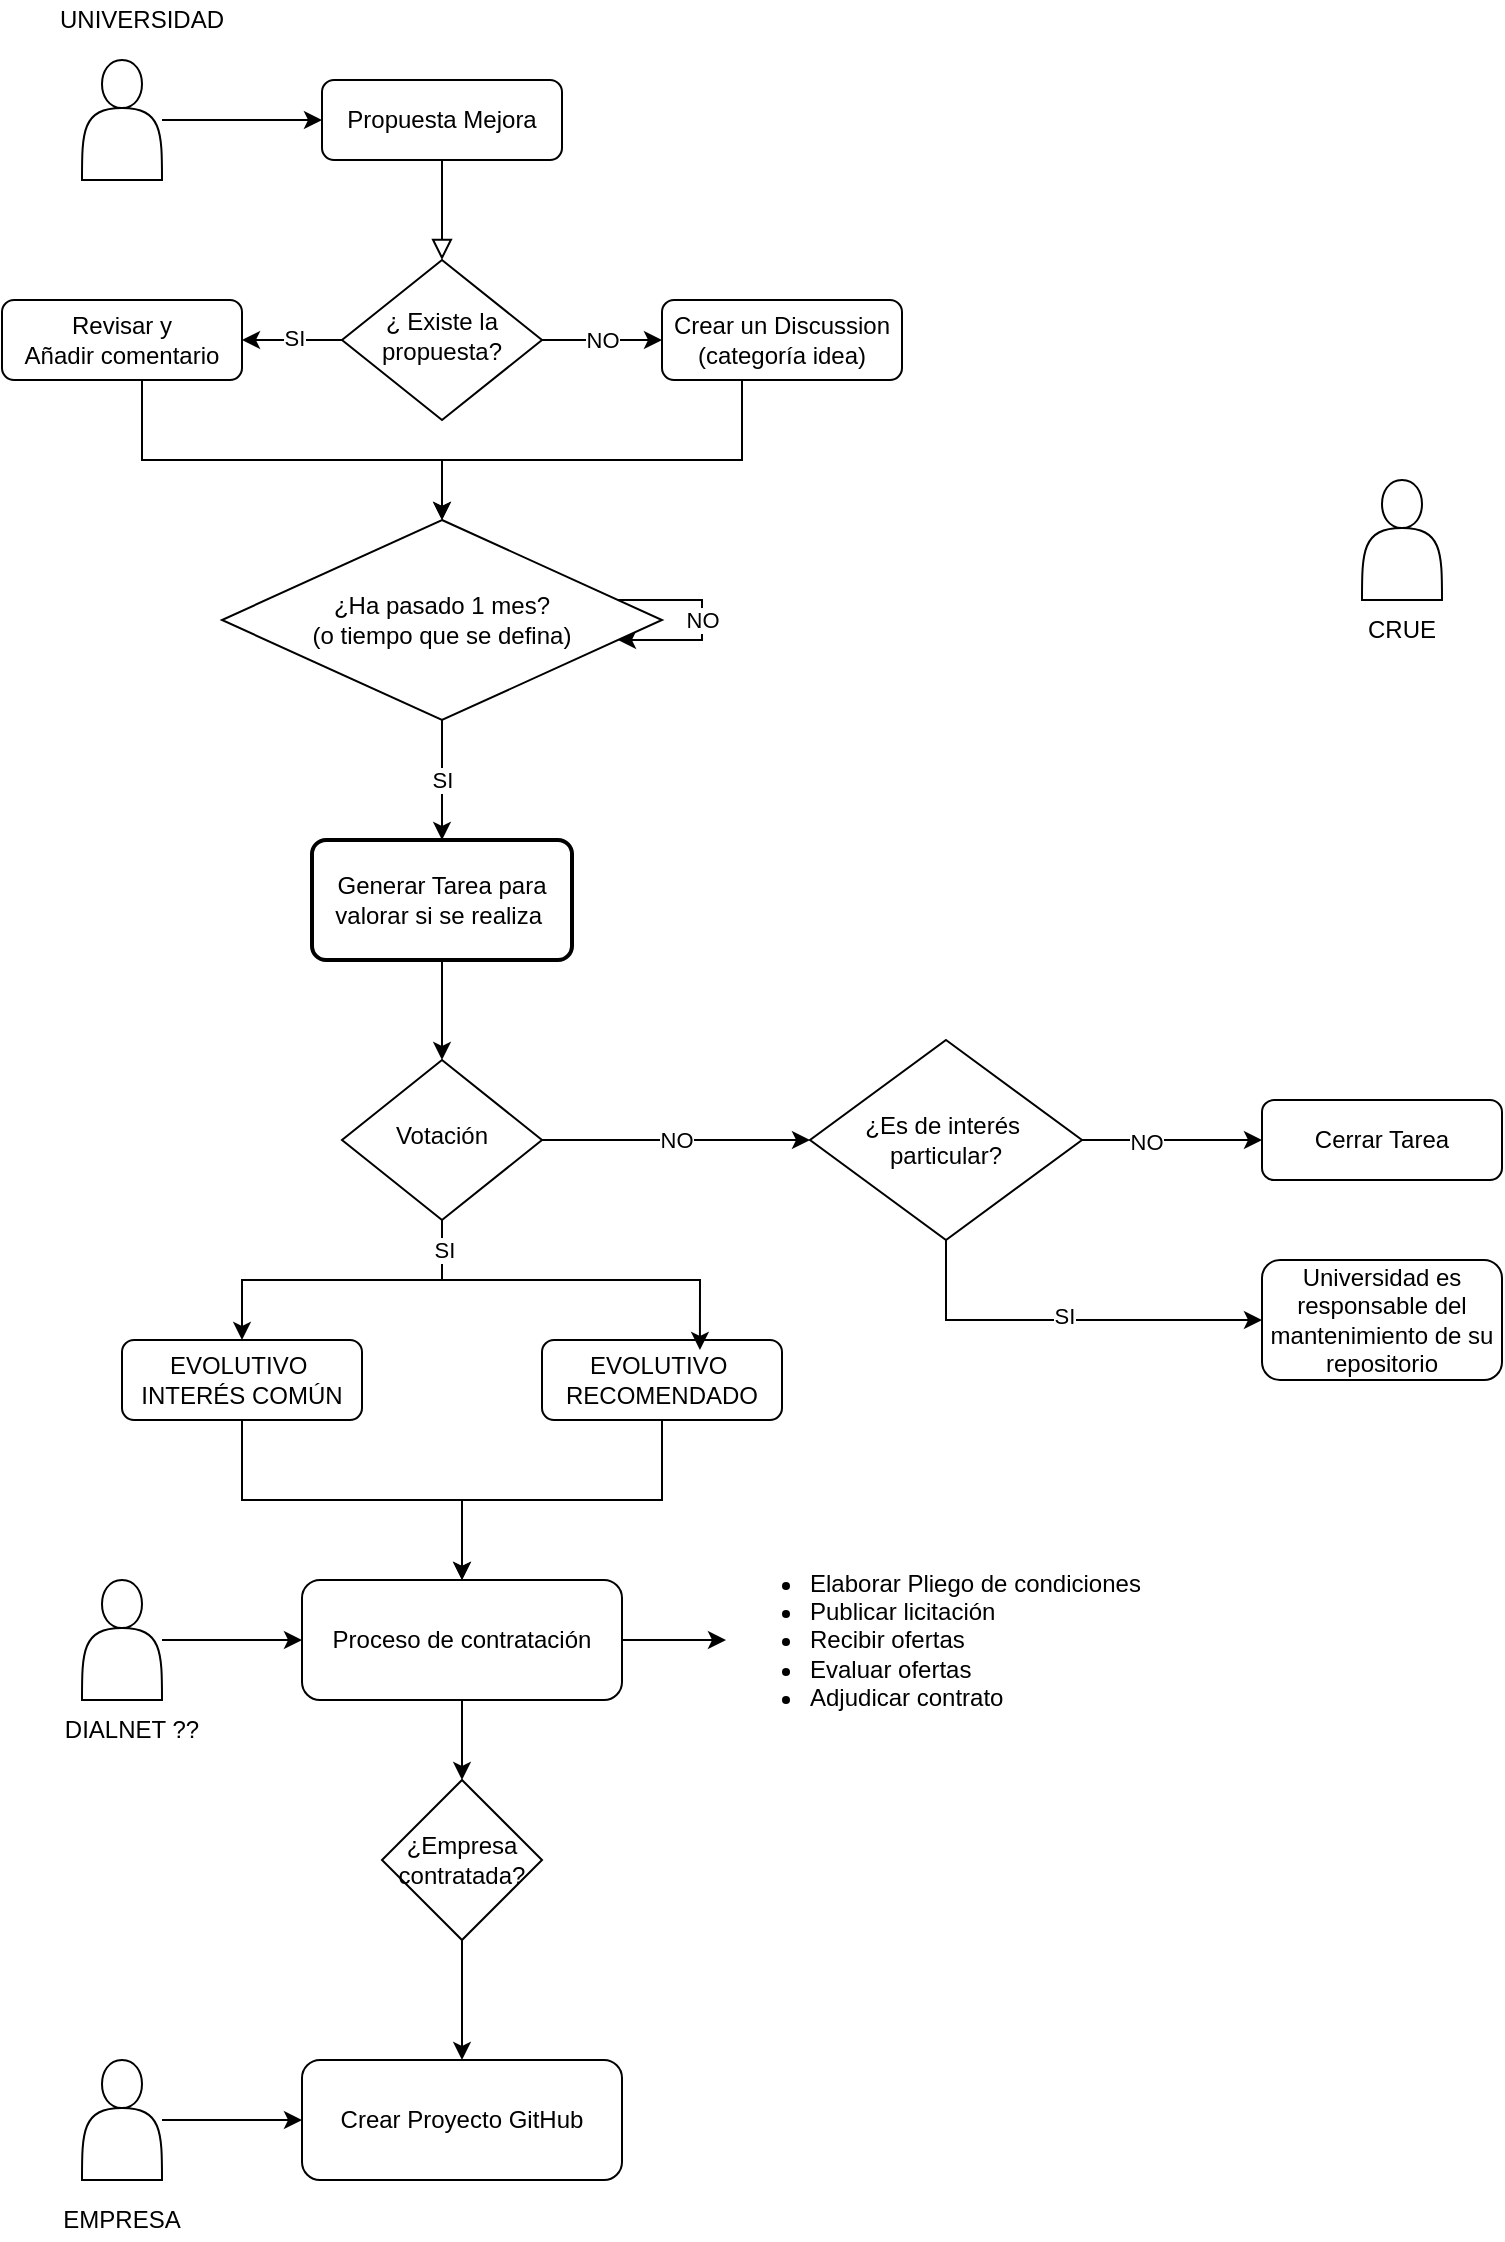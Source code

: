 <mxfile version="24.7.17">
  <diagram id="C5RBs43oDa-KdzZeNtuy" name="Page-1">
    <mxGraphModel dx="1434" dy="940" grid="1" gridSize="10" guides="1" tooltips="1" connect="1" arrows="1" fold="1" page="1" pageScale="1" pageWidth="827" pageHeight="1169" math="0" shadow="0">
      <root>
        <mxCell id="WIyWlLk6GJQsqaUBKTNV-0" />
        <mxCell id="WIyWlLk6GJQsqaUBKTNV-1" parent="WIyWlLk6GJQsqaUBKTNV-0" />
        <mxCell id="WIyWlLk6GJQsqaUBKTNV-2" value="" style="rounded=0;html=1;jettySize=auto;orthogonalLoop=1;fontSize=11;endArrow=block;endFill=0;endSize=8;strokeWidth=1;shadow=0;labelBackgroundColor=none;edgeStyle=orthogonalEdgeStyle;" parent="WIyWlLk6GJQsqaUBKTNV-1" source="WIyWlLk6GJQsqaUBKTNV-3" target="WIyWlLk6GJQsqaUBKTNV-6" edge="1">
          <mxGeometry relative="1" as="geometry" />
        </mxCell>
        <mxCell id="WIyWlLk6GJQsqaUBKTNV-3" value="Propuesta Mejora" style="rounded=1;whiteSpace=wrap;html=1;fontSize=12;glass=0;strokeWidth=1;shadow=0;" parent="WIyWlLk6GJQsqaUBKTNV-1" vertex="1">
          <mxGeometry x="170" y="80" width="120" height="40" as="geometry" />
        </mxCell>
        <mxCell id="33UTWkigAqrjBSKpSig2-37" value="NO" style="edgeStyle=orthogonalEdgeStyle;rounded=0;orthogonalLoop=1;jettySize=auto;html=1;" edge="1" parent="WIyWlLk6GJQsqaUBKTNV-1" source="WIyWlLk6GJQsqaUBKTNV-6" target="WIyWlLk6GJQsqaUBKTNV-7">
          <mxGeometry relative="1" as="geometry" />
        </mxCell>
        <mxCell id="33UTWkigAqrjBSKpSig2-40" value="" style="edgeStyle=orthogonalEdgeStyle;rounded=0;orthogonalLoop=1;jettySize=auto;html=1;" edge="1" parent="WIyWlLk6GJQsqaUBKTNV-1" source="WIyWlLk6GJQsqaUBKTNV-6" target="33UTWkigAqrjBSKpSig2-3">
          <mxGeometry relative="1" as="geometry" />
        </mxCell>
        <mxCell id="33UTWkigAqrjBSKpSig2-41" value="SI" style="edgeLabel;html=1;align=center;verticalAlign=middle;resizable=0;points=[];" vertex="1" connectable="0" parent="33UTWkigAqrjBSKpSig2-40">
          <mxGeometry x="-0.05" y="-1" relative="1" as="geometry">
            <mxPoint as="offset" />
          </mxGeometry>
        </mxCell>
        <mxCell id="WIyWlLk6GJQsqaUBKTNV-6" value="¿ Existe la propuesta?" style="rhombus;whiteSpace=wrap;html=1;shadow=0;fontFamily=Helvetica;fontSize=12;align=center;strokeWidth=1;spacing=6;spacingTop=-4;" parent="WIyWlLk6GJQsqaUBKTNV-1" vertex="1">
          <mxGeometry x="180" y="170" width="100" height="80" as="geometry" />
        </mxCell>
        <mxCell id="WIyWlLk6GJQsqaUBKTNV-7" value="Crear un Discussion&lt;div&gt;(categoría idea)&lt;/div&gt;" style="rounded=1;whiteSpace=wrap;html=1;fontSize=12;glass=0;strokeWidth=1;shadow=0;" parent="WIyWlLk6GJQsqaUBKTNV-1" vertex="1">
          <mxGeometry x="340" y="190" width="120" height="40" as="geometry" />
        </mxCell>
        <mxCell id="33UTWkigAqrjBSKpSig2-35" value="NO" style="edgeStyle=orthogonalEdgeStyle;rounded=0;orthogonalLoop=1;jettySize=auto;html=1;" edge="1" parent="WIyWlLk6GJQsqaUBKTNV-1" source="WIyWlLk6GJQsqaUBKTNV-10" target="33UTWkigAqrjBSKpSig2-47">
          <mxGeometry relative="1" as="geometry">
            <mxPoint x="360" y="610" as="targetPoint" />
          </mxGeometry>
        </mxCell>
        <mxCell id="33UTWkigAqrjBSKpSig2-44" style="edgeStyle=orthogonalEdgeStyle;rounded=0;orthogonalLoop=1;jettySize=auto;html=1;exitX=0.5;exitY=1;exitDx=0;exitDy=0;entryX=0.5;entryY=0;entryDx=0;entryDy=0;" edge="1" parent="WIyWlLk6GJQsqaUBKTNV-1" source="WIyWlLk6GJQsqaUBKTNV-10" target="WIyWlLk6GJQsqaUBKTNV-11">
          <mxGeometry relative="1" as="geometry" />
        </mxCell>
        <mxCell id="WIyWlLk6GJQsqaUBKTNV-10" value="Votación" style="rhombus;whiteSpace=wrap;html=1;shadow=0;fontFamily=Helvetica;fontSize=12;align=center;strokeWidth=1;spacing=6;spacingTop=-4;" parent="WIyWlLk6GJQsqaUBKTNV-1" vertex="1">
          <mxGeometry x="180" y="570" width="100" height="80" as="geometry" />
        </mxCell>
        <mxCell id="33UTWkigAqrjBSKpSig2-61" style="edgeStyle=orthogonalEdgeStyle;rounded=0;orthogonalLoop=1;jettySize=auto;html=1;entryX=0.5;entryY=0;entryDx=0;entryDy=0;" edge="1" parent="WIyWlLk6GJQsqaUBKTNV-1" source="WIyWlLk6GJQsqaUBKTNV-11" target="33UTWkigAqrjBSKpSig2-60">
          <mxGeometry relative="1" as="geometry" />
        </mxCell>
        <mxCell id="WIyWlLk6GJQsqaUBKTNV-11" value="EVOLUTIVO&amp;nbsp;&lt;div&gt;INTERÉS COMÚN&lt;/div&gt;" style="rounded=1;whiteSpace=wrap;html=1;fontSize=12;glass=0;strokeWidth=1;shadow=0;" parent="WIyWlLk6GJQsqaUBKTNV-1" vertex="1">
          <mxGeometry x="70" y="710" width="120" height="40" as="geometry" />
        </mxCell>
        <mxCell id="WIyWlLk6GJQsqaUBKTNV-12" value="Cerrar Tarea" style="rounded=1;whiteSpace=wrap;html=1;fontSize=12;glass=0;strokeWidth=1;shadow=0;" parent="WIyWlLk6GJQsqaUBKTNV-1" vertex="1">
          <mxGeometry x="640" y="590" width="120" height="40" as="geometry" />
        </mxCell>
        <mxCell id="33UTWkigAqrjBSKpSig2-1" style="edgeStyle=orthogonalEdgeStyle;rounded=0;orthogonalLoop=1;jettySize=auto;html=1;entryX=0;entryY=0.5;entryDx=0;entryDy=0;" edge="1" parent="WIyWlLk6GJQsqaUBKTNV-1" source="33UTWkigAqrjBSKpSig2-0" target="WIyWlLk6GJQsqaUBKTNV-3">
          <mxGeometry relative="1" as="geometry" />
        </mxCell>
        <mxCell id="33UTWkigAqrjBSKpSig2-0" value="" style="shape=actor;whiteSpace=wrap;html=1;" vertex="1" parent="WIyWlLk6GJQsqaUBKTNV-1">
          <mxGeometry x="50" y="70" width="40" height="60" as="geometry" />
        </mxCell>
        <UserObject label="UNIVERSIDAD" placeholders="1" name="Variable" id="33UTWkigAqrjBSKpSig2-2">
          <mxCell style="text;html=1;strokeColor=none;fillColor=none;align=center;verticalAlign=middle;whiteSpace=wrap;overflow=hidden;" vertex="1" parent="WIyWlLk6GJQsqaUBKTNV-1">
            <mxGeometry x="30" y="40" width="100" height="20" as="geometry" />
          </mxCell>
        </UserObject>
        <mxCell id="33UTWkigAqrjBSKpSig2-56" value="" style="edgeStyle=orthogonalEdgeStyle;rounded=0;orthogonalLoop=1;jettySize=auto;html=1;" edge="1" parent="WIyWlLk6GJQsqaUBKTNV-1" source="33UTWkigAqrjBSKpSig2-3" target="33UTWkigAqrjBSKpSig2-16">
          <mxGeometry relative="1" as="geometry">
            <mxPoint x="80" y="300" as="targetPoint" />
            <Array as="points">
              <mxPoint x="80" y="270" />
              <mxPoint x="230" y="270" />
            </Array>
          </mxGeometry>
        </mxCell>
        <mxCell id="33UTWkigAqrjBSKpSig2-3" value="Revisar y&lt;div&gt;Añadir comentario&lt;/div&gt;" style="rounded=1;whiteSpace=wrap;html=1;fontSize=12;glass=0;strokeWidth=1;shadow=0;" vertex="1" parent="WIyWlLk6GJQsqaUBKTNV-1">
          <mxGeometry x="10" y="190" width="120" height="40" as="geometry" />
        </mxCell>
        <mxCell id="33UTWkigAqrjBSKpSig2-14" style="edgeStyle=orthogonalEdgeStyle;rounded=0;orthogonalLoop=1;jettySize=auto;html=1;entryX=0.5;entryY=0;entryDx=0;entryDy=0;exitX=0.5;exitY=1;exitDx=0;exitDy=0;" edge="1" parent="WIyWlLk6GJQsqaUBKTNV-1" source="WIyWlLk6GJQsqaUBKTNV-7" target="33UTWkigAqrjBSKpSig2-16">
          <mxGeometry relative="1" as="geometry">
            <mxPoint x="280" y="335" as="targetPoint" />
            <Array as="points">
              <mxPoint x="380" y="230" />
              <mxPoint x="380" y="270" />
              <mxPoint x="230" y="270" />
            </Array>
          </mxGeometry>
        </mxCell>
        <mxCell id="33UTWkigAqrjBSKpSig2-29" value="NO" style="edgeStyle=orthogonalEdgeStyle;rounded=0;orthogonalLoop=1;jettySize=auto;html=1;elbow=vertical;" edge="1" parent="WIyWlLk6GJQsqaUBKTNV-1" source="33UTWkigAqrjBSKpSig2-16" target="33UTWkigAqrjBSKpSig2-16">
          <mxGeometry relative="1" as="geometry">
            <mxPoint x="410" y="350" as="targetPoint" />
          </mxGeometry>
        </mxCell>
        <mxCell id="33UTWkigAqrjBSKpSig2-36" value="SI" style="edgeStyle=orthogonalEdgeStyle;rounded=0;orthogonalLoop=1;jettySize=auto;html=1;" edge="1" parent="WIyWlLk6GJQsqaUBKTNV-1" source="33UTWkigAqrjBSKpSig2-16" target="33UTWkigAqrjBSKpSig2-23">
          <mxGeometry relative="1" as="geometry" />
        </mxCell>
        <mxCell id="33UTWkigAqrjBSKpSig2-16" value="¿Ha pasado 1 mes?&lt;div&gt;(o tiempo que se defina)&lt;/div&gt;" style="rhombus;whiteSpace=wrap;html=1;" vertex="1" parent="WIyWlLk6GJQsqaUBKTNV-1">
          <mxGeometry x="120" y="300" width="220" height="100" as="geometry" />
        </mxCell>
        <mxCell id="33UTWkigAqrjBSKpSig2-32" value="" style="edgeStyle=orthogonalEdgeStyle;rounded=0;orthogonalLoop=1;jettySize=auto;html=1;" edge="1" parent="WIyWlLk6GJQsqaUBKTNV-1" source="33UTWkigAqrjBSKpSig2-23" target="WIyWlLk6GJQsqaUBKTNV-10">
          <mxGeometry relative="1" as="geometry" />
        </mxCell>
        <mxCell id="33UTWkigAqrjBSKpSig2-23" value="Generar Tarea para valorar si se realiza&amp;nbsp;" style="rounded=1;whiteSpace=wrap;html=1;absoluteArcSize=1;arcSize=14;strokeWidth=2;" vertex="1" parent="WIyWlLk6GJQsqaUBKTNV-1">
          <mxGeometry x="165" y="460" width="130" height="60" as="geometry" />
        </mxCell>
        <mxCell id="33UTWkigAqrjBSKpSig2-62" style="edgeStyle=orthogonalEdgeStyle;rounded=0;orthogonalLoop=1;jettySize=auto;html=1;entryX=0.5;entryY=0;entryDx=0;entryDy=0;" edge="1" parent="WIyWlLk6GJQsqaUBKTNV-1" source="33UTWkigAqrjBSKpSig2-33" target="33UTWkigAqrjBSKpSig2-60">
          <mxGeometry relative="1" as="geometry" />
        </mxCell>
        <mxCell id="33UTWkigAqrjBSKpSig2-33" value="EVOLUTIVO&amp;nbsp;&lt;div&gt;RECOMENDADO&lt;/div&gt;" style="rounded=1;whiteSpace=wrap;html=1;fontSize=12;glass=0;strokeWidth=1;shadow=0;" vertex="1" parent="WIyWlLk6GJQsqaUBKTNV-1">
          <mxGeometry x="280" y="710" width="120" height="40" as="geometry" />
        </mxCell>
        <mxCell id="33UTWkigAqrjBSKpSig2-43" style="edgeStyle=orthogonalEdgeStyle;rounded=0;orthogonalLoop=1;jettySize=auto;html=1;exitX=0.5;exitY=1;exitDx=0;exitDy=0;entryX=0.658;entryY=0.125;entryDx=0;entryDy=0;entryPerimeter=0;" edge="1" parent="WIyWlLk6GJQsqaUBKTNV-1" source="WIyWlLk6GJQsqaUBKTNV-10" target="33UTWkigAqrjBSKpSig2-33">
          <mxGeometry relative="1" as="geometry" />
        </mxCell>
        <mxCell id="33UTWkigAqrjBSKpSig2-45" value="SI" style="edgeLabel;html=1;align=center;verticalAlign=middle;resizable=0;points=[];" vertex="1" connectable="0" parent="33UTWkigAqrjBSKpSig2-43">
          <mxGeometry x="-0.845" y="1" relative="1" as="geometry">
            <mxPoint as="offset" />
          </mxGeometry>
        </mxCell>
        <mxCell id="33UTWkigAqrjBSKpSig2-49" value="" style="edgeStyle=orthogonalEdgeStyle;rounded=0;orthogonalLoop=1;jettySize=auto;html=1;" edge="1" parent="WIyWlLk6GJQsqaUBKTNV-1" source="33UTWkigAqrjBSKpSig2-47" target="WIyWlLk6GJQsqaUBKTNV-12">
          <mxGeometry relative="1" as="geometry" />
        </mxCell>
        <mxCell id="33UTWkigAqrjBSKpSig2-54" value="NO" style="edgeLabel;html=1;align=center;verticalAlign=middle;resizable=0;points=[];" vertex="1" connectable="0" parent="33UTWkigAqrjBSKpSig2-49">
          <mxGeometry x="-0.289" y="-1" relative="1" as="geometry">
            <mxPoint as="offset" />
          </mxGeometry>
        </mxCell>
        <mxCell id="33UTWkigAqrjBSKpSig2-51" value="" style="edgeStyle=orthogonalEdgeStyle;rounded=0;orthogonalLoop=1;jettySize=auto;html=1;entryX=0;entryY=0.5;entryDx=0;entryDy=0;exitX=0.5;exitY=1;exitDx=0;exitDy=0;" edge="1" parent="WIyWlLk6GJQsqaUBKTNV-1" source="33UTWkigAqrjBSKpSig2-47" target="33UTWkigAqrjBSKpSig2-48">
          <mxGeometry relative="1" as="geometry">
            <mxPoint x="482" y="760" as="targetPoint" />
          </mxGeometry>
        </mxCell>
        <mxCell id="33UTWkigAqrjBSKpSig2-53" value="SI" style="edgeLabel;html=1;align=center;verticalAlign=middle;resizable=0;points=[];" vertex="1" connectable="0" parent="33UTWkigAqrjBSKpSig2-51">
          <mxGeometry y="2" relative="1" as="geometry">
            <mxPoint as="offset" />
          </mxGeometry>
        </mxCell>
        <mxCell id="33UTWkigAqrjBSKpSig2-47" value="¿Es de interés&amp;nbsp;&lt;div&gt;particular?&lt;/div&gt;" style="rhombus;whiteSpace=wrap;html=1;" vertex="1" parent="WIyWlLk6GJQsqaUBKTNV-1">
          <mxGeometry x="414" y="560" width="136" height="100" as="geometry" />
        </mxCell>
        <mxCell id="33UTWkigAqrjBSKpSig2-48" value="Universidad es&lt;div&gt;responsable del mantenimiento de su repositorio&lt;/div&gt;" style="rounded=1;whiteSpace=wrap;html=1;fontSize=12;glass=0;strokeWidth=1;shadow=0;" vertex="1" parent="WIyWlLk6GJQsqaUBKTNV-1">
          <mxGeometry x="640" y="670" width="120" height="60" as="geometry" />
        </mxCell>
        <mxCell id="33UTWkigAqrjBSKpSig2-83" value="" style="edgeStyle=orthogonalEdgeStyle;rounded=0;orthogonalLoop=1;jettySize=auto;html=1;" edge="1" parent="WIyWlLk6GJQsqaUBKTNV-1" source="33UTWkigAqrjBSKpSig2-60" target="33UTWkigAqrjBSKpSig2-82">
          <mxGeometry relative="1" as="geometry" />
        </mxCell>
        <mxCell id="33UTWkigAqrjBSKpSig2-85" value="" style="edgeStyle=orthogonalEdgeStyle;rounded=0;orthogonalLoop=1;jettySize=auto;html=1;" edge="1" parent="WIyWlLk6GJQsqaUBKTNV-1" source="33UTWkigAqrjBSKpSig2-60" target="33UTWkigAqrjBSKpSig2-84">
          <mxGeometry relative="1" as="geometry" />
        </mxCell>
        <mxCell id="33UTWkigAqrjBSKpSig2-60" value="Proceso de contratación" style="rounded=1;whiteSpace=wrap;html=1;" vertex="1" parent="WIyWlLk6GJQsqaUBKTNV-1">
          <mxGeometry x="160" y="830" width="160" height="60" as="geometry" />
        </mxCell>
        <mxCell id="33UTWkigAqrjBSKpSig2-63" value="Crear Proyecto GitHub" style="rounded=1;whiteSpace=wrap;html=1;" vertex="1" parent="WIyWlLk6GJQsqaUBKTNV-1">
          <mxGeometry x="160" y="1070" width="160" height="60" as="geometry" />
        </mxCell>
        <mxCell id="33UTWkigAqrjBSKpSig2-66" value="" style="edgeStyle=orthogonalEdgeStyle;rounded=0;orthogonalLoop=1;jettySize=auto;html=1;" edge="1" parent="WIyWlLk6GJQsqaUBKTNV-1" source="33UTWkigAqrjBSKpSig2-65" target="33UTWkigAqrjBSKpSig2-60">
          <mxGeometry relative="1" as="geometry" />
        </mxCell>
        <mxCell id="33UTWkigAqrjBSKpSig2-65" value="" style="shape=actor;whiteSpace=wrap;html=1;" vertex="1" parent="WIyWlLk6GJQsqaUBKTNV-1">
          <mxGeometry x="50" y="830" width="40" height="60" as="geometry" />
        </mxCell>
        <mxCell id="33UTWkigAqrjBSKpSig2-68" value="DIALNET ??" style="text;html=1;align=center;verticalAlign=middle;whiteSpace=wrap;rounded=0;" vertex="1" parent="WIyWlLk6GJQsqaUBKTNV-1">
          <mxGeometry x="30" y="890" width="90" height="30" as="geometry" />
        </mxCell>
        <mxCell id="33UTWkigAqrjBSKpSig2-82" value="&lt;ul&gt;&lt;li&gt;Elaborar Pliego de condiciones&lt;/li&gt;&lt;li&gt;Publicar licitación&lt;/li&gt;&lt;li&gt;Recibir ofertas&lt;/li&gt;&lt;li&gt;Evaluar ofertas&lt;/li&gt;&lt;li&gt;Adjudicar contrato&lt;/li&gt;&lt;/ul&gt;" style="text;strokeColor=none;fillColor=none;html=1;whiteSpace=wrap;verticalAlign=middle;overflow=hidden;" vertex="1" parent="WIyWlLk6GJQsqaUBKTNV-1">
          <mxGeometry x="372" y="810" width="220" height="100" as="geometry" />
        </mxCell>
        <mxCell id="33UTWkigAqrjBSKpSig2-86" value="" style="edgeStyle=orthogonalEdgeStyle;rounded=0;orthogonalLoop=1;jettySize=auto;html=1;" edge="1" parent="WIyWlLk6GJQsqaUBKTNV-1" source="33UTWkigAqrjBSKpSig2-84" target="33UTWkigAqrjBSKpSig2-63">
          <mxGeometry relative="1" as="geometry" />
        </mxCell>
        <mxCell id="33UTWkigAqrjBSKpSig2-84" value="¿Empresa contratada?" style="rhombus;whiteSpace=wrap;html=1;" vertex="1" parent="WIyWlLk6GJQsqaUBKTNV-1">
          <mxGeometry x="200" y="930" width="80" height="80" as="geometry" />
        </mxCell>
        <mxCell id="33UTWkigAqrjBSKpSig2-92" value="" style="edgeStyle=orthogonalEdgeStyle;rounded=0;orthogonalLoop=1;jettySize=auto;html=1;" edge="1" parent="WIyWlLk6GJQsqaUBKTNV-1" source="33UTWkigAqrjBSKpSig2-88" target="33UTWkigAqrjBSKpSig2-63">
          <mxGeometry relative="1" as="geometry" />
        </mxCell>
        <mxCell id="33UTWkigAqrjBSKpSig2-88" value="" style="shape=actor;whiteSpace=wrap;html=1;" vertex="1" parent="WIyWlLk6GJQsqaUBKTNV-1">
          <mxGeometry x="50" y="1070" width="40" height="60" as="geometry" />
        </mxCell>
        <mxCell id="33UTWkigAqrjBSKpSig2-89" value="EMPRESA" style="text;html=1;align=center;verticalAlign=middle;whiteSpace=wrap;rounded=0;" vertex="1" parent="WIyWlLk6GJQsqaUBKTNV-1">
          <mxGeometry x="20" y="1140" width="100" height="20" as="geometry" />
        </mxCell>
        <mxCell id="33UTWkigAqrjBSKpSig2-93" value="" style="shape=actor;whiteSpace=wrap;html=1;" vertex="1" parent="WIyWlLk6GJQsqaUBKTNV-1">
          <mxGeometry x="690" y="280" width="40" height="60" as="geometry" />
        </mxCell>
        <mxCell id="33UTWkigAqrjBSKpSig2-97" value="CRUE" style="text;html=1;align=center;verticalAlign=middle;whiteSpace=wrap;rounded=0;" vertex="1" parent="WIyWlLk6GJQsqaUBKTNV-1">
          <mxGeometry x="680" y="340" width="60" height="30" as="geometry" />
        </mxCell>
      </root>
    </mxGraphModel>
  </diagram>
</mxfile>
